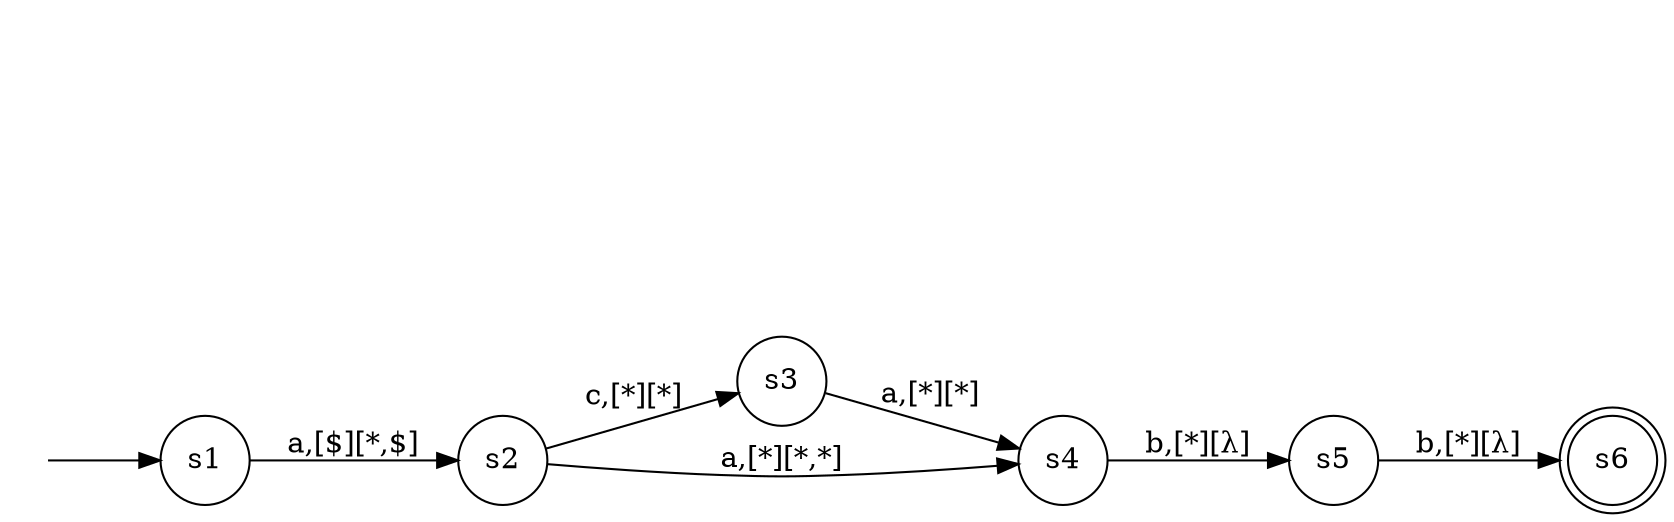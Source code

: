 // dot output generated by libFAUDES TpdGenerator
digraph "Generator" {
  rankdir=LR
  node [shape=circle];

  // initial states
  init [shape=none, label="", width="0.0", height="0.0" ];
  init -> "s1";

  // stackbottom
  "$" [style="invis", attr="stackbottom"];

  // mstates
  "s6" [shape=doublecircle];

  // rest of stateset
  "s2";
  "s3";
  "s4";
  "s5";

  // events
  "a" [style="invis", attr="COfA"];
  "b" [style="invis", attr="COfA"];
  "c" [style="invis", attr="COfA"];

  // transition relation
  "s1" -> "s2" [label="a,[$][*,$]" ];
  "s2" -> "s4" [label="a,[*][*,*]" ];
  "s2" -> "s3" [label="c,[*][*]" ];
  "s3" -> "s4" [label="a,[*][*]" ];
  "s4" -> "s5" [label="b,[*][&lambda;]" ];
  "s5" -> "s6" [label="b,[*][&lambda;]" ];
}

